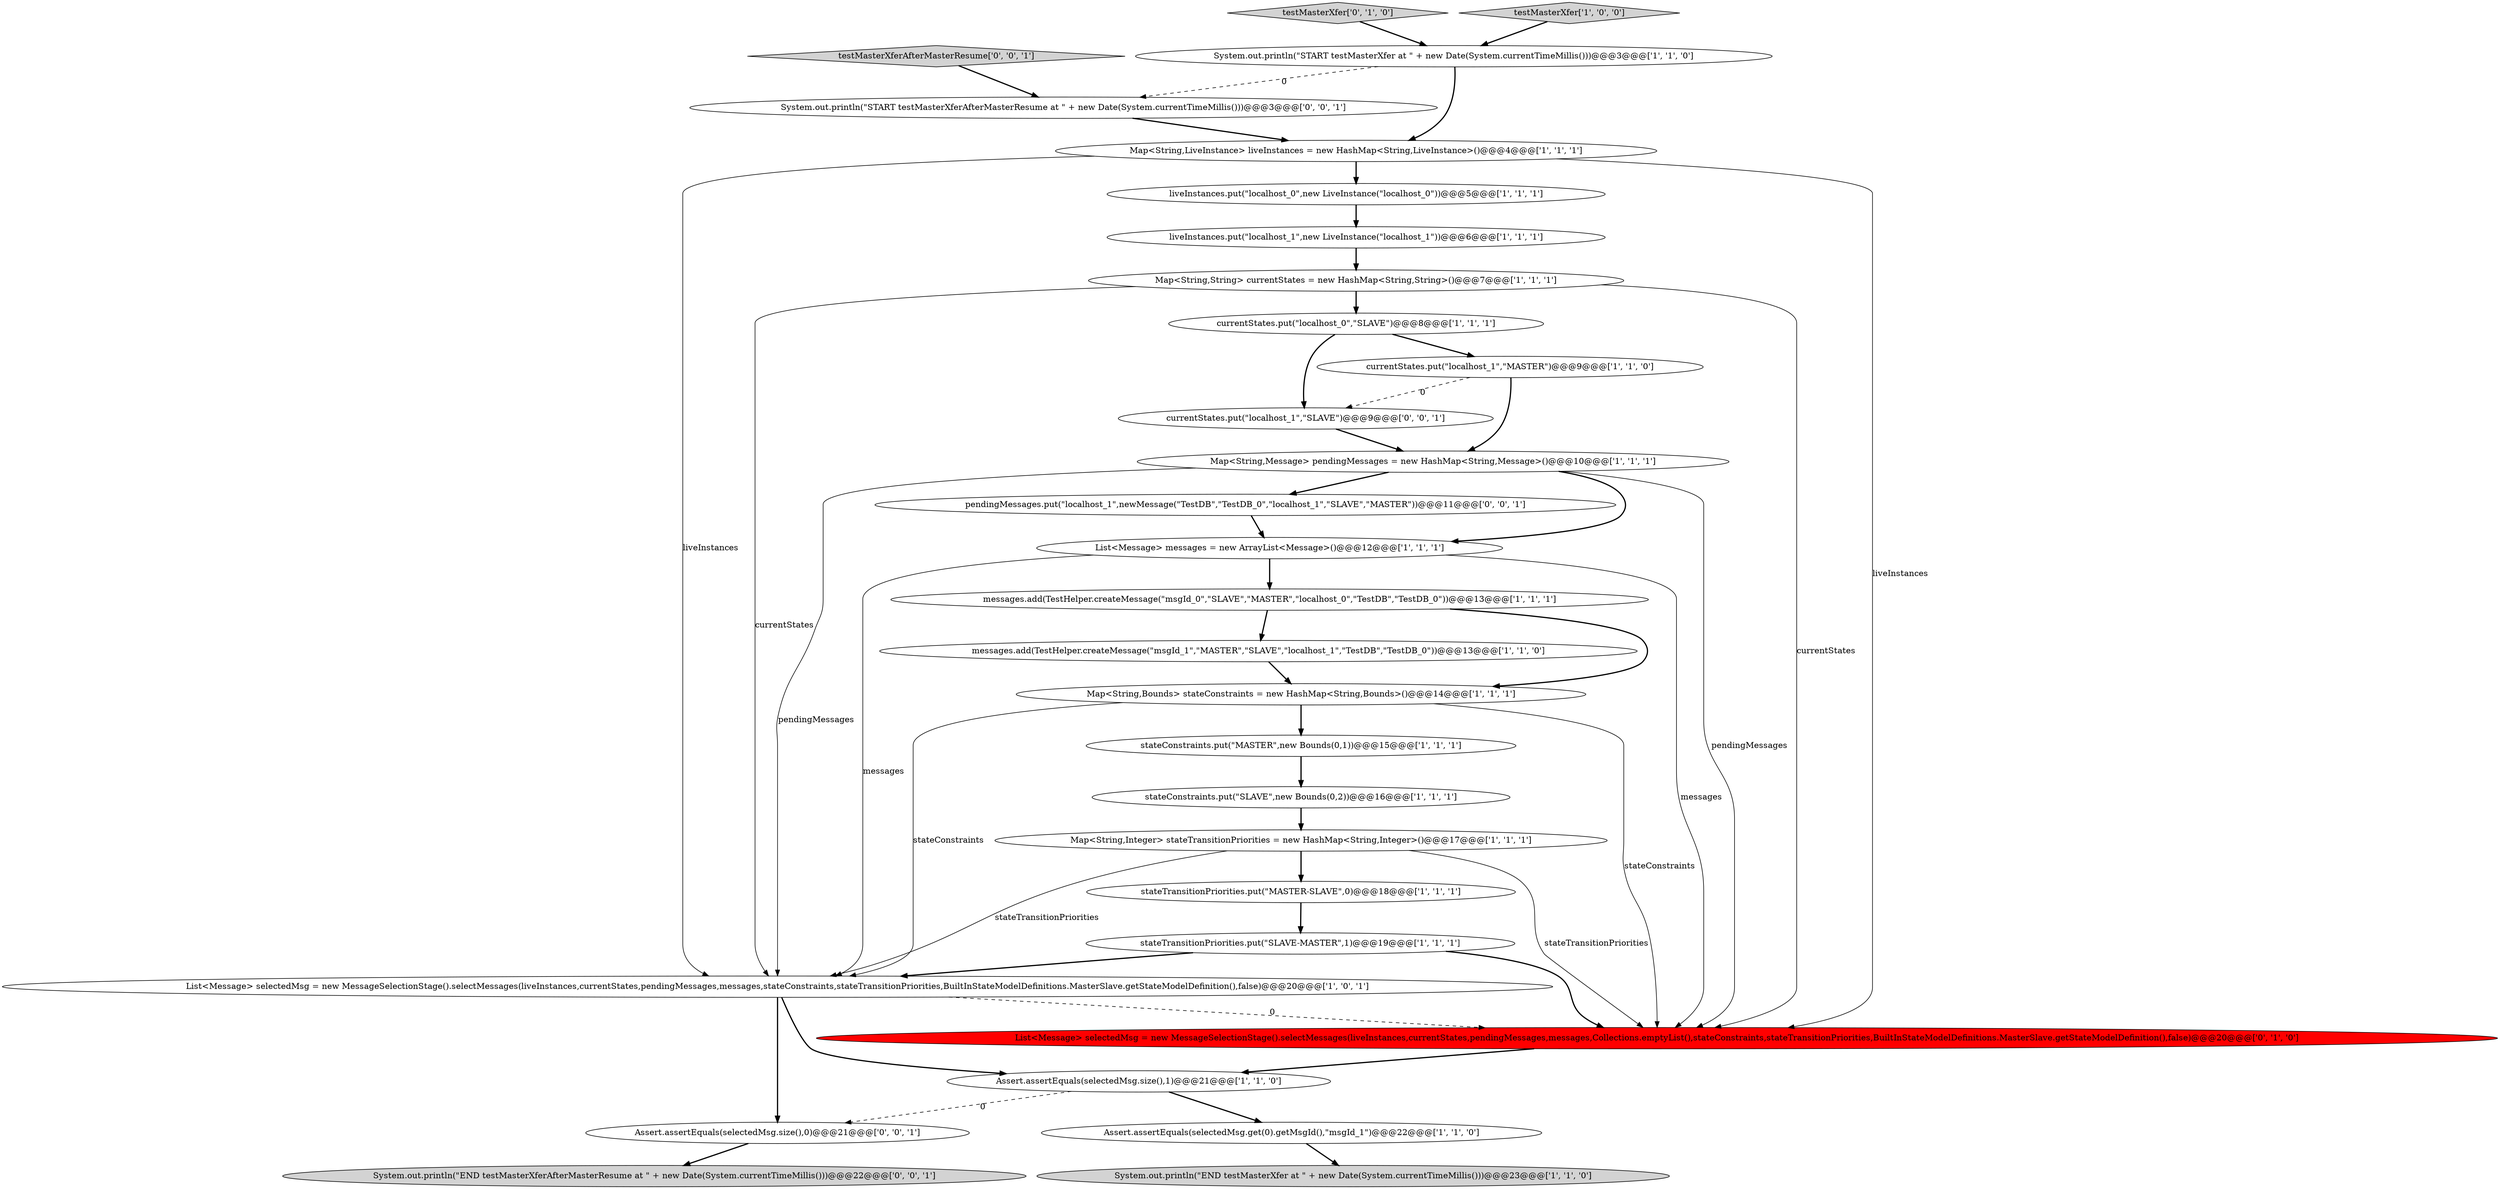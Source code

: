 digraph {
16 [style = filled, label = "Map<String,Message> pendingMessages = new HashMap<String,Message>()@@@10@@@['1', '1', '1']", fillcolor = white, shape = ellipse image = "AAA0AAABBB1BBB"];
15 [style = filled, label = "liveInstances.put(\"localhost_1\",new LiveInstance(\"localhost_1\"))@@@6@@@['1', '1', '1']", fillcolor = white, shape = ellipse image = "AAA0AAABBB1BBB"];
7 [style = filled, label = "System.out.println(\"START testMasterXfer at \" + new Date(System.currentTimeMillis()))@@@3@@@['1', '1', '0']", fillcolor = white, shape = ellipse image = "AAA0AAABBB1BBB"];
12 [style = filled, label = "stateTransitionPriorities.put(\"SLAVE-MASTER\",1)@@@19@@@['1', '1', '1']", fillcolor = white, shape = ellipse image = "AAA0AAABBB1BBB"];
29 [style = filled, label = "System.out.println(\"END testMasterXferAfterMasterResume at \" + new Date(System.currentTimeMillis()))@@@22@@@['0', '0', '1']", fillcolor = lightgray, shape = ellipse image = "AAA0AAABBB3BBB"];
6 [style = filled, label = "Map<String,LiveInstance> liveInstances = new HashMap<String,LiveInstance>()@@@4@@@['1', '1', '1']", fillcolor = white, shape = ellipse image = "AAA0AAABBB1BBB"];
17 [style = filled, label = "stateTransitionPriorities.put(\"MASTER-SLAVE\",0)@@@18@@@['1', '1', '1']", fillcolor = white, shape = ellipse image = "AAA0AAABBB1BBB"];
3 [style = filled, label = "Map<String,Integer> stateTransitionPriorities = new HashMap<String,Integer>()@@@17@@@['1', '1', '1']", fillcolor = white, shape = ellipse image = "AAA0AAABBB1BBB"];
23 [style = filled, label = "testMasterXfer['0', '1', '0']", fillcolor = lightgray, shape = diamond image = "AAA0AAABBB2BBB"];
27 [style = filled, label = "testMasterXferAfterMasterResume['0', '0', '1']", fillcolor = lightgray, shape = diamond image = "AAA0AAABBB3BBB"];
8 [style = filled, label = "List<Message> messages = new ArrayList<Message>()@@@12@@@['1', '1', '1']", fillcolor = white, shape = ellipse image = "AAA0AAABBB1BBB"];
9 [style = filled, label = "Map<String,Bounds> stateConstraints = new HashMap<String,Bounds>()@@@14@@@['1', '1', '1']", fillcolor = white, shape = ellipse image = "AAA0AAABBB1BBB"];
25 [style = filled, label = "System.out.println(\"START testMasterXferAfterMasterResume at \" + new Date(System.currentTimeMillis()))@@@3@@@['0', '0', '1']", fillcolor = white, shape = ellipse image = "AAA0AAABBB3BBB"];
1 [style = filled, label = "List<Message> selectedMsg = new MessageSelectionStage().selectMessages(liveInstances,currentStates,pendingMessages,messages,stateConstraints,stateTransitionPriorities,BuiltInStateModelDefinitions.MasterSlave.getStateModelDefinition(),false)@@@20@@@['1', '0', '1']", fillcolor = white, shape = ellipse image = "AAA0AAABBB1BBB"];
20 [style = filled, label = "currentStates.put(\"localhost_0\",\"SLAVE\")@@@8@@@['1', '1', '1']", fillcolor = white, shape = ellipse image = "AAA0AAABBB1BBB"];
5 [style = filled, label = "messages.add(TestHelper.createMessage(\"msgId_0\",\"SLAVE\",\"MASTER\",\"localhost_0\",\"TestDB\",\"TestDB_0\"))@@@13@@@['1', '1', '1']", fillcolor = white, shape = ellipse image = "AAA0AAABBB1BBB"];
14 [style = filled, label = "Assert.assertEquals(selectedMsg.size(),1)@@@21@@@['1', '1', '0']", fillcolor = white, shape = ellipse image = "AAA0AAABBB1BBB"];
26 [style = filled, label = "pendingMessages.put(\"localhost_1\",newMessage(\"TestDB\",\"TestDB_0\",\"localhost_1\",\"SLAVE\",\"MASTER\"))@@@11@@@['0', '0', '1']", fillcolor = white, shape = ellipse image = "AAA0AAABBB3BBB"];
13 [style = filled, label = "stateConstraints.put(\"MASTER\",new Bounds(0,1))@@@15@@@['1', '1', '1']", fillcolor = white, shape = ellipse image = "AAA0AAABBB1BBB"];
11 [style = filled, label = "currentStates.put(\"localhost_1\",\"MASTER\")@@@9@@@['1', '1', '0']", fillcolor = white, shape = ellipse image = "AAA0AAABBB1BBB"];
21 [style = filled, label = "Assert.assertEquals(selectedMsg.get(0).getMsgId(),\"msgId_1\")@@@22@@@['1', '1', '0']", fillcolor = white, shape = ellipse image = "AAA0AAABBB1BBB"];
4 [style = filled, label = "testMasterXfer['1', '0', '0']", fillcolor = lightgray, shape = diamond image = "AAA0AAABBB1BBB"];
2 [style = filled, label = "Map<String,String> currentStates = new HashMap<String,String>()@@@7@@@['1', '1', '1']", fillcolor = white, shape = ellipse image = "AAA0AAABBB1BBB"];
0 [style = filled, label = "messages.add(TestHelper.createMessage(\"msgId_1\",\"MASTER\",\"SLAVE\",\"localhost_1\",\"TestDB\",\"TestDB_0\"))@@@13@@@['1', '1', '0']", fillcolor = white, shape = ellipse image = "AAA0AAABBB1BBB"];
22 [style = filled, label = "List<Message> selectedMsg = new MessageSelectionStage().selectMessages(liveInstances,currentStates,pendingMessages,messages,Collections.emptyList(),stateConstraints,stateTransitionPriorities,BuiltInStateModelDefinitions.MasterSlave.getStateModelDefinition(),false)@@@20@@@['0', '1', '0']", fillcolor = red, shape = ellipse image = "AAA1AAABBB2BBB"];
10 [style = filled, label = "liveInstances.put(\"localhost_0\",new LiveInstance(\"localhost_0\"))@@@5@@@['1', '1', '1']", fillcolor = white, shape = ellipse image = "AAA0AAABBB1BBB"];
19 [style = filled, label = "stateConstraints.put(\"SLAVE\",new Bounds(0,2))@@@16@@@['1', '1', '1']", fillcolor = white, shape = ellipse image = "AAA0AAABBB1BBB"];
18 [style = filled, label = "System.out.println(\"END testMasterXfer at \" + new Date(System.currentTimeMillis()))@@@23@@@['1', '1', '0']", fillcolor = lightgray, shape = ellipse image = "AAA0AAABBB1BBB"];
24 [style = filled, label = "Assert.assertEquals(selectedMsg.size(),0)@@@21@@@['0', '0', '1']", fillcolor = white, shape = ellipse image = "AAA0AAABBB3BBB"];
28 [style = filled, label = "currentStates.put(\"localhost_1\",\"SLAVE\")@@@9@@@['0', '0', '1']", fillcolor = white, shape = ellipse image = "AAA0AAABBB3BBB"];
14->24 [style = dashed, label="0"];
11->16 [style = bold, label=""];
2->1 [style = solid, label="currentStates"];
15->2 [style = bold, label=""];
2->20 [style = bold, label=""];
0->9 [style = bold, label=""];
10->15 [style = bold, label=""];
8->1 [style = solid, label="messages"];
5->9 [style = bold, label=""];
16->8 [style = bold, label=""];
2->22 [style = solid, label="currentStates"];
12->22 [style = bold, label=""];
20->28 [style = bold, label=""];
16->26 [style = bold, label=""];
3->22 [style = solid, label="stateTransitionPriorities"];
9->1 [style = solid, label="stateConstraints"];
26->8 [style = bold, label=""];
24->29 [style = bold, label=""];
20->11 [style = bold, label=""];
25->6 [style = bold, label=""];
12->1 [style = bold, label=""];
28->16 [style = bold, label=""];
21->18 [style = bold, label=""];
4->7 [style = bold, label=""];
1->22 [style = dashed, label="0"];
11->28 [style = dashed, label="0"];
13->19 [style = bold, label=""];
17->12 [style = bold, label=""];
16->1 [style = solid, label="pendingMessages"];
9->22 [style = solid, label="stateConstraints"];
8->22 [style = solid, label="messages"];
8->5 [style = bold, label=""];
5->0 [style = bold, label=""];
6->22 [style = solid, label="liveInstances"];
1->24 [style = bold, label=""];
6->10 [style = bold, label=""];
7->6 [style = bold, label=""];
7->25 [style = dashed, label="0"];
6->1 [style = solid, label="liveInstances"];
3->17 [style = bold, label=""];
1->14 [style = bold, label=""];
23->7 [style = bold, label=""];
22->14 [style = bold, label=""];
19->3 [style = bold, label=""];
27->25 [style = bold, label=""];
3->1 [style = solid, label="stateTransitionPriorities"];
14->21 [style = bold, label=""];
16->22 [style = solid, label="pendingMessages"];
9->13 [style = bold, label=""];
}
